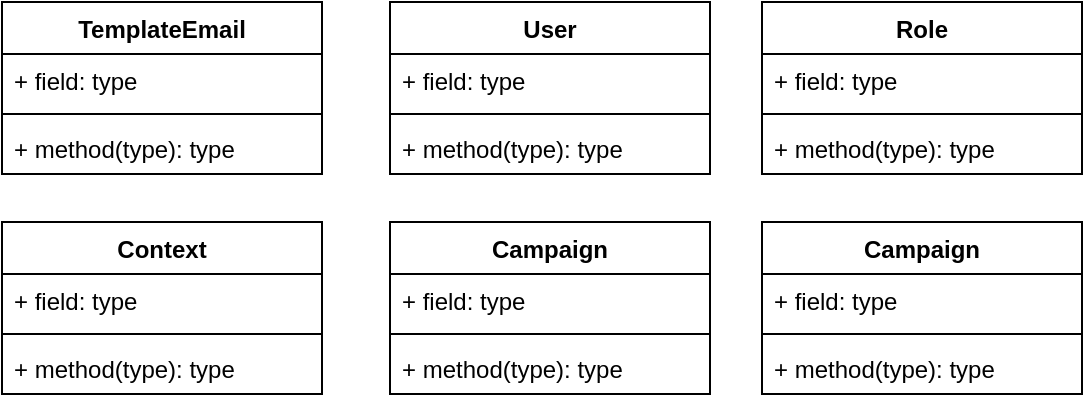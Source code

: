 <mxfile version="24.0.7" type="github">
  <diagram id="C5RBs43oDa-KdzZeNtuy" name="Page-1">
    <mxGraphModel dx="875" dy="497" grid="1" gridSize="10" guides="1" tooltips="1" connect="1" arrows="1" fold="1" page="1" pageScale="1" pageWidth="827" pageHeight="1169" math="0" shadow="0">
      <root>
        <mxCell id="WIyWlLk6GJQsqaUBKTNV-0" />
        <mxCell id="WIyWlLk6GJQsqaUBKTNV-1" parent="WIyWlLk6GJQsqaUBKTNV-0" />
        <mxCell id="MapiJpznQvF84yP5ydx--0" value="TemplateEmail" style="swimlane;fontStyle=1;align=center;verticalAlign=top;childLayout=stackLayout;horizontal=1;startSize=26;horizontalStack=0;resizeParent=1;resizeParentMax=0;resizeLast=0;collapsible=1;marginBottom=0;whiteSpace=wrap;html=1;" vertex="1" parent="WIyWlLk6GJQsqaUBKTNV-1">
          <mxGeometry x="220" y="120" width="160" height="86" as="geometry" />
        </mxCell>
        <mxCell id="MapiJpznQvF84yP5ydx--1" value="+ field: type" style="text;strokeColor=none;fillColor=none;align=left;verticalAlign=top;spacingLeft=4;spacingRight=4;overflow=hidden;rotatable=0;points=[[0,0.5],[1,0.5]];portConstraint=eastwest;whiteSpace=wrap;html=1;" vertex="1" parent="MapiJpznQvF84yP5ydx--0">
          <mxGeometry y="26" width="160" height="26" as="geometry" />
        </mxCell>
        <mxCell id="MapiJpznQvF84yP5ydx--2" value="" style="line;strokeWidth=1;fillColor=none;align=left;verticalAlign=middle;spacingTop=-1;spacingLeft=3;spacingRight=3;rotatable=0;labelPosition=right;points=[];portConstraint=eastwest;strokeColor=inherit;" vertex="1" parent="MapiJpznQvF84yP5ydx--0">
          <mxGeometry y="52" width="160" height="8" as="geometry" />
        </mxCell>
        <mxCell id="MapiJpznQvF84yP5ydx--3" value="+ method(type): type" style="text;strokeColor=none;fillColor=none;align=left;verticalAlign=top;spacingLeft=4;spacingRight=4;overflow=hidden;rotatable=0;points=[[0,0.5],[1,0.5]];portConstraint=eastwest;whiteSpace=wrap;html=1;" vertex="1" parent="MapiJpznQvF84yP5ydx--0">
          <mxGeometry y="60" width="160" height="26" as="geometry" />
        </mxCell>
        <mxCell id="MapiJpznQvF84yP5ydx--5" value="User" style="swimlane;fontStyle=1;align=center;verticalAlign=top;childLayout=stackLayout;horizontal=1;startSize=26;horizontalStack=0;resizeParent=1;resizeParentMax=0;resizeLast=0;collapsible=1;marginBottom=0;whiteSpace=wrap;html=1;" vertex="1" parent="WIyWlLk6GJQsqaUBKTNV-1">
          <mxGeometry x="414" y="120" width="160" height="86" as="geometry" />
        </mxCell>
        <mxCell id="MapiJpznQvF84yP5ydx--6" value="+ field: type" style="text;strokeColor=none;fillColor=none;align=left;verticalAlign=top;spacingLeft=4;spacingRight=4;overflow=hidden;rotatable=0;points=[[0,0.5],[1,0.5]];portConstraint=eastwest;whiteSpace=wrap;html=1;" vertex="1" parent="MapiJpznQvF84yP5ydx--5">
          <mxGeometry y="26" width="160" height="26" as="geometry" />
        </mxCell>
        <mxCell id="MapiJpznQvF84yP5ydx--7" value="" style="line;strokeWidth=1;fillColor=none;align=left;verticalAlign=middle;spacingTop=-1;spacingLeft=3;spacingRight=3;rotatable=0;labelPosition=right;points=[];portConstraint=eastwest;strokeColor=inherit;" vertex="1" parent="MapiJpznQvF84yP5ydx--5">
          <mxGeometry y="52" width="160" height="8" as="geometry" />
        </mxCell>
        <mxCell id="MapiJpznQvF84yP5ydx--8" value="+ method(type): type" style="text;strokeColor=none;fillColor=none;align=left;verticalAlign=top;spacingLeft=4;spacingRight=4;overflow=hidden;rotatable=0;points=[[0,0.5],[1,0.5]];portConstraint=eastwest;whiteSpace=wrap;html=1;" vertex="1" parent="MapiJpznQvF84yP5ydx--5">
          <mxGeometry y="60" width="160" height="26" as="geometry" />
        </mxCell>
        <mxCell id="MapiJpznQvF84yP5ydx--9" value="Role" style="swimlane;fontStyle=1;align=center;verticalAlign=top;childLayout=stackLayout;horizontal=1;startSize=26;horizontalStack=0;resizeParent=1;resizeParentMax=0;resizeLast=0;collapsible=1;marginBottom=0;whiteSpace=wrap;html=1;" vertex="1" parent="WIyWlLk6GJQsqaUBKTNV-1">
          <mxGeometry x="600" y="120" width="160" height="86" as="geometry" />
        </mxCell>
        <mxCell id="MapiJpznQvF84yP5ydx--10" value="+ field: type" style="text;strokeColor=none;fillColor=none;align=left;verticalAlign=top;spacingLeft=4;spacingRight=4;overflow=hidden;rotatable=0;points=[[0,0.5],[1,0.5]];portConstraint=eastwest;whiteSpace=wrap;html=1;" vertex="1" parent="MapiJpznQvF84yP5ydx--9">
          <mxGeometry y="26" width="160" height="26" as="geometry" />
        </mxCell>
        <mxCell id="MapiJpznQvF84yP5ydx--11" value="" style="line;strokeWidth=1;fillColor=none;align=left;verticalAlign=middle;spacingTop=-1;spacingLeft=3;spacingRight=3;rotatable=0;labelPosition=right;points=[];portConstraint=eastwest;strokeColor=inherit;" vertex="1" parent="MapiJpznQvF84yP5ydx--9">
          <mxGeometry y="52" width="160" height="8" as="geometry" />
        </mxCell>
        <mxCell id="MapiJpznQvF84yP5ydx--12" value="+ method(type): type" style="text;strokeColor=none;fillColor=none;align=left;verticalAlign=top;spacingLeft=4;spacingRight=4;overflow=hidden;rotatable=0;points=[[0,0.5],[1,0.5]];portConstraint=eastwest;whiteSpace=wrap;html=1;" vertex="1" parent="MapiJpznQvF84yP5ydx--9">
          <mxGeometry y="60" width="160" height="26" as="geometry" />
        </mxCell>
        <mxCell id="MapiJpznQvF84yP5ydx--13" value="Context&lt;div&gt;&lt;br&gt;&lt;/div&gt;" style="swimlane;fontStyle=1;align=center;verticalAlign=top;childLayout=stackLayout;horizontal=1;startSize=26;horizontalStack=0;resizeParent=1;resizeParentMax=0;resizeLast=0;collapsible=1;marginBottom=0;whiteSpace=wrap;html=1;" vertex="1" parent="WIyWlLk6GJQsqaUBKTNV-1">
          <mxGeometry x="220" y="230" width="160" height="86" as="geometry" />
        </mxCell>
        <mxCell id="MapiJpznQvF84yP5ydx--14" value="+ field: type" style="text;strokeColor=none;fillColor=none;align=left;verticalAlign=top;spacingLeft=4;spacingRight=4;overflow=hidden;rotatable=0;points=[[0,0.5],[1,0.5]];portConstraint=eastwest;whiteSpace=wrap;html=1;" vertex="1" parent="MapiJpznQvF84yP5ydx--13">
          <mxGeometry y="26" width="160" height="26" as="geometry" />
        </mxCell>
        <mxCell id="MapiJpznQvF84yP5ydx--15" value="" style="line;strokeWidth=1;fillColor=none;align=left;verticalAlign=middle;spacingTop=-1;spacingLeft=3;spacingRight=3;rotatable=0;labelPosition=right;points=[];portConstraint=eastwest;strokeColor=inherit;" vertex="1" parent="MapiJpznQvF84yP5ydx--13">
          <mxGeometry y="52" width="160" height="8" as="geometry" />
        </mxCell>
        <mxCell id="MapiJpznQvF84yP5ydx--16" value="+ method(type): type" style="text;strokeColor=none;fillColor=none;align=left;verticalAlign=top;spacingLeft=4;spacingRight=4;overflow=hidden;rotatable=0;points=[[0,0.5],[1,0.5]];portConstraint=eastwest;whiteSpace=wrap;html=1;" vertex="1" parent="MapiJpznQvF84yP5ydx--13">
          <mxGeometry y="60" width="160" height="26" as="geometry" />
        </mxCell>
        <mxCell id="MapiJpznQvF84yP5ydx--17" value="Campaign" style="swimlane;fontStyle=1;align=center;verticalAlign=top;childLayout=stackLayout;horizontal=1;startSize=26;horizontalStack=0;resizeParent=1;resizeParentMax=0;resizeLast=0;collapsible=1;marginBottom=0;whiteSpace=wrap;html=1;" vertex="1" parent="WIyWlLk6GJQsqaUBKTNV-1">
          <mxGeometry x="414" y="230" width="160" height="86" as="geometry" />
        </mxCell>
        <mxCell id="MapiJpznQvF84yP5ydx--18" value="+ field: type" style="text;strokeColor=none;fillColor=none;align=left;verticalAlign=top;spacingLeft=4;spacingRight=4;overflow=hidden;rotatable=0;points=[[0,0.5],[1,0.5]];portConstraint=eastwest;whiteSpace=wrap;html=1;" vertex="1" parent="MapiJpznQvF84yP5ydx--17">
          <mxGeometry y="26" width="160" height="26" as="geometry" />
        </mxCell>
        <mxCell id="MapiJpznQvF84yP5ydx--19" value="" style="line;strokeWidth=1;fillColor=none;align=left;verticalAlign=middle;spacingTop=-1;spacingLeft=3;spacingRight=3;rotatable=0;labelPosition=right;points=[];portConstraint=eastwest;strokeColor=inherit;" vertex="1" parent="MapiJpznQvF84yP5ydx--17">
          <mxGeometry y="52" width="160" height="8" as="geometry" />
        </mxCell>
        <mxCell id="MapiJpznQvF84yP5ydx--20" value="+ method(type): type" style="text;strokeColor=none;fillColor=none;align=left;verticalAlign=top;spacingLeft=4;spacingRight=4;overflow=hidden;rotatable=0;points=[[0,0.5],[1,0.5]];portConstraint=eastwest;whiteSpace=wrap;html=1;" vertex="1" parent="MapiJpznQvF84yP5ydx--17">
          <mxGeometry y="60" width="160" height="26" as="geometry" />
        </mxCell>
        <mxCell id="MapiJpznQvF84yP5ydx--21" value="Campaign" style="swimlane;fontStyle=1;align=center;verticalAlign=top;childLayout=stackLayout;horizontal=1;startSize=26;horizontalStack=0;resizeParent=1;resizeParentMax=0;resizeLast=0;collapsible=1;marginBottom=0;whiteSpace=wrap;html=1;" vertex="1" parent="WIyWlLk6GJQsqaUBKTNV-1">
          <mxGeometry x="600" y="230" width="160" height="86" as="geometry" />
        </mxCell>
        <mxCell id="MapiJpznQvF84yP5ydx--22" value="+ field: type" style="text;strokeColor=none;fillColor=none;align=left;verticalAlign=top;spacingLeft=4;spacingRight=4;overflow=hidden;rotatable=0;points=[[0,0.5],[1,0.5]];portConstraint=eastwest;whiteSpace=wrap;html=1;" vertex="1" parent="MapiJpznQvF84yP5ydx--21">
          <mxGeometry y="26" width="160" height="26" as="geometry" />
        </mxCell>
        <mxCell id="MapiJpznQvF84yP5ydx--23" value="" style="line;strokeWidth=1;fillColor=none;align=left;verticalAlign=middle;spacingTop=-1;spacingLeft=3;spacingRight=3;rotatable=0;labelPosition=right;points=[];portConstraint=eastwest;strokeColor=inherit;" vertex="1" parent="MapiJpznQvF84yP5ydx--21">
          <mxGeometry y="52" width="160" height="8" as="geometry" />
        </mxCell>
        <mxCell id="MapiJpznQvF84yP5ydx--24" value="+ method(type): type" style="text;strokeColor=none;fillColor=none;align=left;verticalAlign=top;spacingLeft=4;spacingRight=4;overflow=hidden;rotatable=0;points=[[0,0.5],[1,0.5]];portConstraint=eastwest;whiteSpace=wrap;html=1;" vertex="1" parent="MapiJpznQvF84yP5ydx--21">
          <mxGeometry y="60" width="160" height="26" as="geometry" />
        </mxCell>
      </root>
    </mxGraphModel>
  </diagram>
</mxfile>
